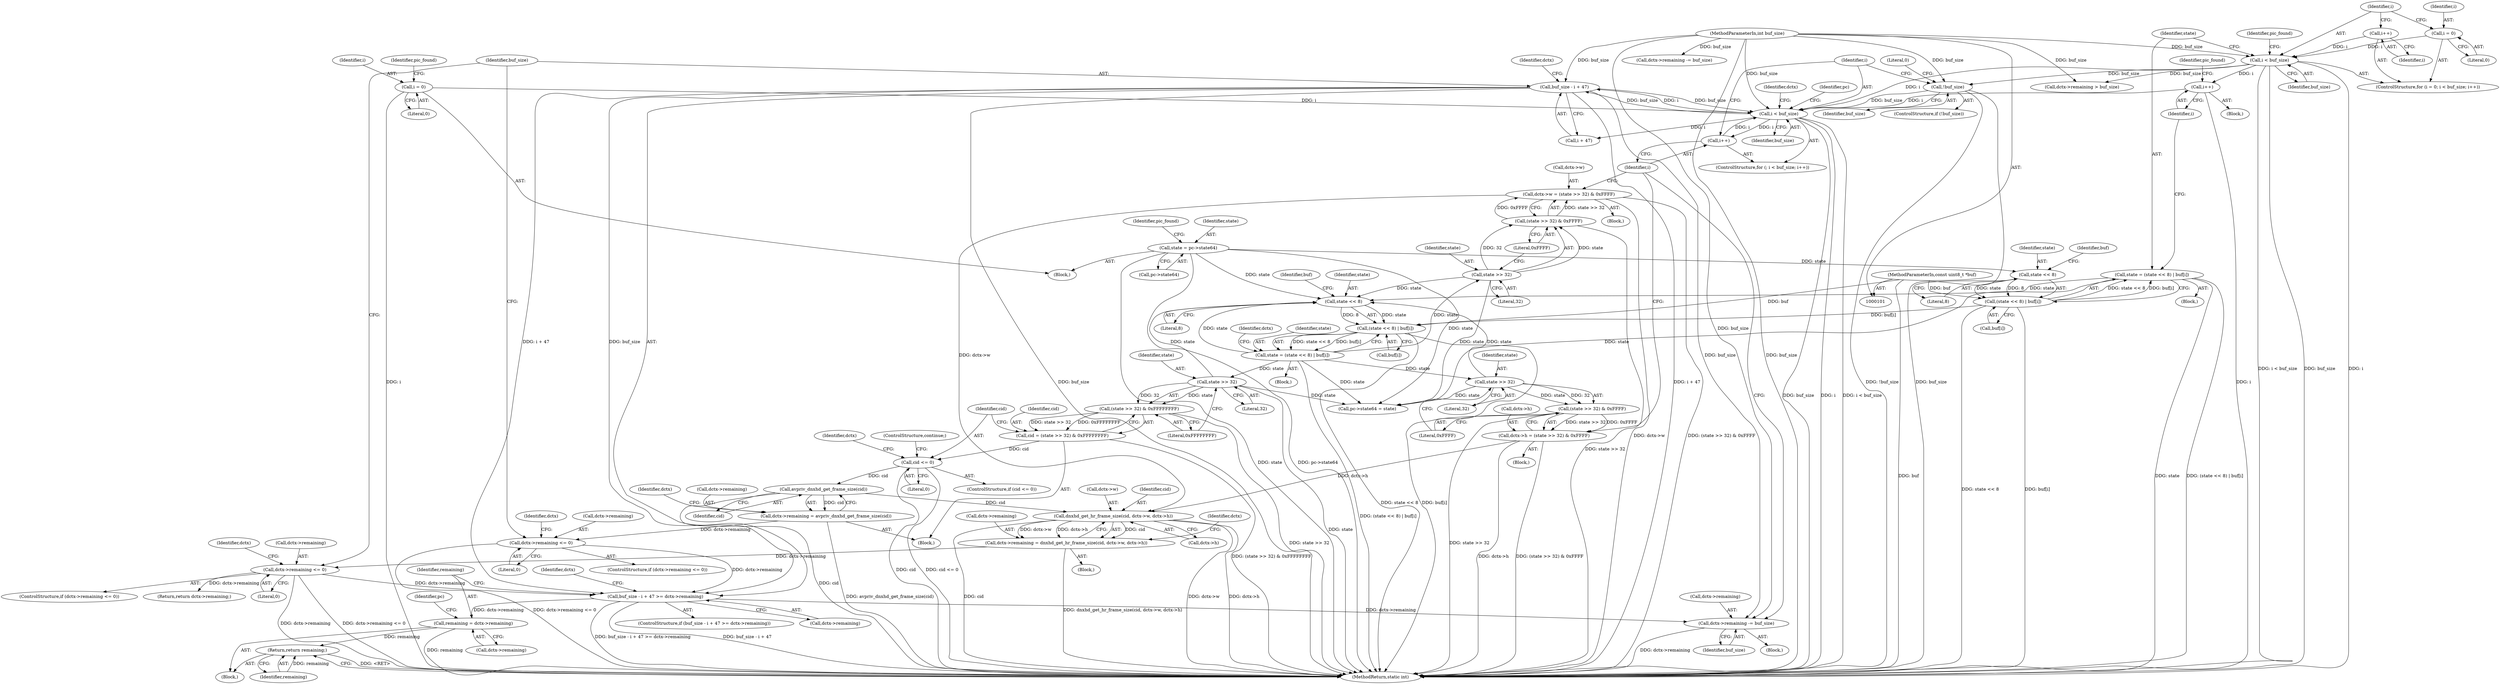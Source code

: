 digraph "0_FFmpeg_0a709e2a10b8288a0cc383547924ecfe285cef89@API" {
"1000292" [label="(Call,buf_size - i + 47 >= dctx->remaining)"];
"1000293" [label="(Call,buf_size - i + 47)"];
"1000183" [label="(Call,i < buf_size)"];
"1000186" [label="(Call,i++)"];
"1000126" [label="(Call,i = 0)"];
"1000153" [label="(Call,i++)"];
"1000137" [label="(Call,i < buf_size)"];
"1000140" [label="(Call,i++)"];
"1000134" [label="(Call,i = 0)"];
"1000104" [label="(MethodParameterIn,int buf_size)"];
"1000178" [label="(Call,!buf_size)"];
"1000263" [label="(Call,dctx->remaining <= 0)"];
"1000256" [label="(Call,dctx->remaining = avpriv_dnxhd_get_frame_size(cid))"];
"1000260" [label="(Call,avpriv_dnxhd_get_frame_size(cid))"];
"1000252" [label="(Call,cid <= 0)"];
"1000244" [label="(Call,cid = (state >> 32) & 0xFFFFFFFF)"];
"1000246" [label="(Call,(state >> 32) & 0xFFFFFFFF)"];
"1000247" [label="(Call,state >> 32)"];
"1000193" [label="(Call,state = (state << 8) | buf[i])"];
"1000195" [label="(Call,(state << 8) | buf[i])"];
"1000196" [label="(Call,state << 8)"];
"1000143" [label="(Call,state = (state << 8) | buf[i])"];
"1000145" [label="(Call,(state << 8) | buf[i])"];
"1000146" [label="(Call,state << 8)"];
"1000114" [label="(Call,state = pc->state64)"];
"1000103" [label="(MethodParameterIn,const uint8_t *buf)"];
"1000231" [label="(Call,state >> 32)"];
"1000214" [label="(Call,state >> 32)"];
"1000282" [label="(Call,dctx->remaining <= 0)"];
"1000269" [label="(Call,dctx->remaining = dnxhd_get_hr_frame_size(cid, dctx->w, dctx->h))"];
"1000273" [label="(Call,dnxhd_get_hr_frame_size(cid, dctx->w, dctx->h))"];
"1000226" [label="(Call,dctx->w = (state >> 32) & 0xFFFF)"];
"1000230" [label="(Call,(state >> 32) & 0xFFFF)"];
"1000209" [label="(Call,dctx->h = (state >> 32) & 0xFFFF)"];
"1000213" [label="(Call,(state >> 32) & 0xFFFF)"];
"1000303" [label="(Call,remaining = dctx->remaining)"];
"1000329" [label="(Return,return remaining;)"];
"1000333" [label="(Call,dctx->remaining -= buf_size)"];
"1000334" [label="(Call,dctx->remaining)"];
"1000253" [label="(Identifier,cid)"];
"1000264" [label="(Call,dctx->remaining)"];
"1000246" [label="(Call,(state >> 32) & 0xFFFFFFFF)"];
"1000251" [label="(ControlStructure,if (cid <= 0))"];
"1000293" [label="(Call,buf_size - i + 47)"];
"1000216" [label="(Literal,32)"];
"1000208" [label="(Block,)"];
"1000298" [label="(Call,dctx->remaining)"];
"1000105" [label="(Block,)"];
"1000333" [label="(Call,dctx->remaining -= buf_size)"];
"1000263" [label="(Call,dctx->remaining <= 0)"];
"1000210" [label="(Call,dctx->h)"];
"1000134" [label="(Call,i = 0)"];
"1000289" [label="(Identifier,dctx)"];
"1000390" [label="(Call,pc->state64 = state)"];
"1000270" [label="(Call,dctx->remaining)"];
"1000126" [label="(Call,i = 0)"];
"1000284" [label="(Identifier,dctx)"];
"1000128" [label="(Literal,0)"];
"1000209" [label="(Call,dctx->h = (state >> 32) & 0xFFFF)"];
"1000332" [label="(Block,)"];
"1000177" [label="(ControlStructure,if (!buf_size))"];
"1000231" [label="(Call,state >> 32)"];
"1000138" [label="(Identifier,i)"];
"1000225" [label="(Block,)"];
"1000343" [label="(Call,dctx->remaining > buf_size)"];
"1000397" [label="(MethodReturn,static int)"];
"1000257" [label="(Call,dctx->remaining)"];
"1000250" [label="(Literal,0xFFFFFFFF)"];
"1000179" [label="(Identifier,buf_size)"];
"1000195" [label="(Call,(state << 8) | buf[i])"];
"1000148" [label="(Literal,8)"];
"1000154" [label="(Identifier,i)"];
"1000193" [label="(Call,state = (state << 8) | buf[i])"];
"1000142" [label="(Block,)"];
"1000291" [label="(ControlStructure,if (buf_size - i + 47 >= dctx->remaining))"];
"1000269" [label="(Call,dctx->remaining = dnxhd_get_hr_frame_size(cid, dctx->w, dctx->h))"];
"1000149" [label="(Call,buf[i])"];
"1000294" [label="(Identifier,buf_size)"];
"1000387" [label="(Identifier,pc)"];
"1000283" [label="(Call,dctx->remaining)"];
"1000115" [label="(Identifier,state)"];
"1000226" [label="(Call,dctx->w = (state >> 32) & 0xFFFF)"];
"1000186" [label="(Call,i++)"];
"1000301" [label="(Block,)"];
"1000287" [label="(Return,return dctx->remaining;)"];
"1000248" [label="(Identifier,state)"];
"1000136" [label="(Literal,0)"];
"1000299" [label="(Identifier,dctx)"];
"1000116" [label="(Call,pc->state64)"];
"1000133" [label="(ControlStructure,for (i = 0; i < buf_size; i++))"];
"1000184" [label="(Identifier,i)"];
"1000275" [label="(Call,dctx->w)"];
"1000205" [label="(Identifier,dctx)"];
"1000197" [label="(Identifier,state)"];
"1000121" [label="(Identifier,pic_found)"];
"1000305" [label="(Call,dctx->remaining)"];
"1000194" [label="(Identifier,state)"];
"1000214" [label="(Call,state >> 32)"];
"1000335" [label="(Identifier,dctx)"];
"1000255" [label="(ControlStructure,continue;)"];
"1000217" [label="(Literal,0xFFFF)"];
"1000183" [label="(Call,i < buf_size)"];
"1000267" [label="(Literal,0)"];
"1000274" [label="(Identifier,cid)"];
"1000232" [label="(Identifier,state)"];
"1000271" [label="(Identifier,dctx)"];
"1000310" [label="(Identifier,pc)"];
"1000254" [label="(Literal,0)"];
"1000295" [label="(Call,i + 47)"];
"1000282" [label="(Call,dctx->remaining <= 0)"];
"1000286" [label="(Literal,0)"];
"1000244" [label="(Call,cid = (state >> 32) & 0xFFFFFFFF)"];
"1000156" [label="(Identifier,pic_found)"];
"1000273" [label="(Call,dnxhd_get_hr_frame_size(cid, dctx->w, dctx->h))"];
"1000281" [label="(ControlStructure,if (dctx->remaining <= 0))"];
"1000171" [label="(Identifier,pic_found)"];
"1000144" [label="(Identifier,state)"];
"1000247" [label="(Call,state >> 32)"];
"1000303" [label="(Call,remaining = dctx->remaining)"];
"1000292" [label="(Call,buf_size - i + 47 >= dctx->remaining)"];
"1000260" [label="(Call,avpriv_dnxhd_get_frame_size(cid))"];
"1000147" [label="(Identifier,state)"];
"1000141" [label="(Identifier,i)"];
"1000150" [label="(Identifier,buf)"];
"1000242" [label="(Block,)"];
"1000252" [label="(Call,cid <= 0)"];
"1000215" [label="(Identifier,state)"];
"1000187" [label="(Identifier,i)"];
"1000191" [label="(Identifier,dctx)"];
"1000227" [label="(Call,dctx->w)"];
"1000152" [label="(Block,)"];
"1000127" [label="(Identifier,i)"];
"1000137" [label="(Call,i < buf_size)"];
"1000140" [label="(Call,i++)"];
"1000153" [label="(Call,i++)"];
"1000145" [label="(Call,(state << 8) | buf[i])"];
"1000199" [label="(Call,buf[i])"];
"1000213" [label="(Call,(state >> 32) & 0xFFFF)"];
"1000139" [label="(Identifier,buf_size)"];
"1000200" [label="(Identifier,buf)"];
"1000265" [label="(Identifier,dctx)"];
"1000114" [label="(Call,state = pc->state64)"];
"1000245" [label="(Identifier,cid)"];
"1000268" [label="(Block,)"];
"1000349" [label="(Call,dctx->remaining -= buf_size)"];
"1000258" [label="(Identifier,dctx)"];
"1000230" [label="(Call,(state >> 32) & 0xFFFF)"];
"1000262" [label="(ControlStructure,if (dctx->remaining <= 0))"];
"1000103" [label="(MethodParameterIn,const uint8_t *buf)"];
"1000143" [label="(Call,state = (state << 8) | buf[i])"];
"1000256" [label="(Call,dctx->remaining = avpriv_dnxhd_get_frame_size(cid))"];
"1000104" [label="(MethodParameterIn,int buf_size)"];
"1000185" [label="(Identifier,buf_size)"];
"1000135" [label="(Identifier,i)"];
"1000181" [label="(Literal,0)"];
"1000198" [label="(Literal,8)"];
"1000233" [label="(Literal,32)"];
"1000304" [label="(Identifier,remaining)"];
"1000188" [label="(Block,)"];
"1000196" [label="(Call,state << 8)"];
"1000329" [label="(Return,return remaining;)"];
"1000330" [label="(Identifier,remaining)"];
"1000178" [label="(Call,!buf_size)"];
"1000278" [label="(Call,dctx->h)"];
"1000261" [label="(Identifier,cid)"];
"1000131" [label="(Identifier,pic_found)"];
"1000182" [label="(ControlStructure,for (; i < buf_size; i++))"];
"1000234" [label="(Literal,0xFFFF)"];
"1000146" [label="(Call,state << 8)"];
"1000337" [label="(Identifier,buf_size)"];
"1000249" [label="(Literal,32)"];
"1000292" -> "1000291"  [label="AST: "];
"1000292" -> "1000298"  [label="CFG: "];
"1000293" -> "1000292"  [label="AST: "];
"1000298" -> "1000292"  [label="AST: "];
"1000304" -> "1000292"  [label="CFG: "];
"1000335" -> "1000292"  [label="CFG: "];
"1000292" -> "1000397"  [label="DDG: buf_size - i + 47 >= dctx->remaining"];
"1000292" -> "1000397"  [label="DDG: buf_size - i + 47"];
"1000293" -> "1000292"  [label="DDG: buf_size"];
"1000293" -> "1000292"  [label="DDG: i + 47"];
"1000263" -> "1000292"  [label="DDG: dctx->remaining"];
"1000282" -> "1000292"  [label="DDG: dctx->remaining"];
"1000292" -> "1000303"  [label="DDG: dctx->remaining"];
"1000292" -> "1000333"  [label="DDG: dctx->remaining"];
"1000293" -> "1000295"  [label="CFG: "];
"1000294" -> "1000293"  [label="AST: "];
"1000295" -> "1000293"  [label="AST: "];
"1000299" -> "1000293"  [label="CFG: "];
"1000293" -> "1000397"  [label="DDG: buf_size"];
"1000293" -> "1000397"  [label="DDG: i + 47"];
"1000293" -> "1000183"  [label="DDG: buf_size"];
"1000183" -> "1000293"  [label="DDG: buf_size"];
"1000183" -> "1000293"  [label="DDG: i"];
"1000104" -> "1000293"  [label="DDG: buf_size"];
"1000293" -> "1000333"  [label="DDG: buf_size"];
"1000183" -> "1000182"  [label="AST: "];
"1000183" -> "1000185"  [label="CFG: "];
"1000184" -> "1000183"  [label="AST: "];
"1000185" -> "1000183"  [label="AST: "];
"1000191" -> "1000183"  [label="CFG: "];
"1000387" -> "1000183"  [label="CFG: "];
"1000183" -> "1000397"  [label="DDG: buf_size"];
"1000183" -> "1000397"  [label="DDG: i"];
"1000183" -> "1000397"  [label="DDG: i < buf_size"];
"1000186" -> "1000183"  [label="DDG: i"];
"1000126" -> "1000183"  [label="DDG: i"];
"1000153" -> "1000183"  [label="DDG: i"];
"1000137" -> "1000183"  [label="DDG: i"];
"1000178" -> "1000183"  [label="DDG: buf_size"];
"1000104" -> "1000183"  [label="DDG: buf_size"];
"1000183" -> "1000186"  [label="DDG: i"];
"1000183" -> "1000295"  [label="DDG: i"];
"1000186" -> "1000182"  [label="AST: "];
"1000186" -> "1000187"  [label="CFG: "];
"1000187" -> "1000186"  [label="AST: "];
"1000184" -> "1000186"  [label="CFG: "];
"1000126" -> "1000105"  [label="AST: "];
"1000126" -> "1000128"  [label="CFG: "];
"1000127" -> "1000126"  [label="AST: "];
"1000128" -> "1000126"  [label="AST: "];
"1000131" -> "1000126"  [label="CFG: "];
"1000126" -> "1000397"  [label="DDG: i"];
"1000153" -> "1000152"  [label="AST: "];
"1000153" -> "1000154"  [label="CFG: "];
"1000154" -> "1000153"  [label="AST: "];
"1000156" -> "1000153"  [label="CFG: "];
"1000153" -> "1000397"  [label="DDG: i"];
"1000137" -> "1000153"  [label="DDG: i"];
"1000137" -> "1000133"  [label="AST: "];
"1000137" -> "1000139"  [label="CFG: "];
"1000138" -> "1000137"  [label="AST: "];
"1000139" -> "1000137"  [label="AST: "];
"1000144" -> "1000137"  [label="CFG: "];
"1000171" -> "1000137"  [label="CFG: "];
"1000137" -> "1000397"  [label="DDG: buf_size"];
"1000137" -> "1000397"  [label="DDG: i"];
"1000137" -> "1000397"  [label="DDG: i < buf_size"];
"1000140" -> "1000137"  [label="DDG: i"];
"1000134" -> "1000137"  [label="DDG: i"];
"1000104" -> "1000137"  [label="DDG: buf_size"];
"1000137" -> "1000178"  [label="DDG: buf_size"];
"1000137" -> "1000343"  [label="DDG: buf_size"];
"1000140" -> "1000133"  [label="AST: "];
"1000140" -> "1000141"  [label="CFG: "];
"1000141" -> "1000140"  [label="AST: "];
"1000138" -> "1000140"  [label="CFG: "];
"1000134" -> "1000133"  [label="AST: "];
"1000134" -> "1000136"  [label="CFG: "];
"1000135" -> "1000134"  [label="AST: "];
"1000136" -> "1000134"  [label="AST: "];
"1000138" -> "1000134"  [label="CFG: "];
"1000104" -> "1000101"  [label="AST: "];
"1000104" -> "1000397"  [label="DDG: buf_size"];
"1000104" -> "1000178"  [label="DDG: buf_size"];
"1000104" -> "1000333"  [label="DDG: buf_size"];
"1000104" -> "1000343"  [label="DDG: buf_size"];
"1000104" -> "1000349"  [label="DDG: buf_size"];
"1000178" -> "1000177"  [label="AST: "];
"1000178" -> "1000179"  [label="CFG: "];
"1000179" -> "1000178"  [label="AST: "];
"1000181" -> "1000178"  [label="CFG: "];
"1000184" -> "1000178"  [label="CFG: "];
"1000178" -> "1000397"  [label="DDG: !buf_size"];
"1000178" -> "1000397"  [label="DDG: buf_size"];
"1000263" -> "1000262"  [label="AST: "];
"1000263" -> "1000267"  [label="CFG: "];
"1000264" -> "1000263"  [label="AST: "];
"1000267" -> "1000263"  [label="AST: "];
"1000271" -> "1000263"  [label="CFG: "];
"1000294" -> "1000263"  [label="CFG: "];
"1000263" -> "1000397"  [label="DDG: dctx->remaining <= 0"];
"1000256" -> "1000263"  [label="DDG: dctx->remaining"];
"1000256" -> "1000242"  [label="AST: "];
"1000256" -> "1000260"  [label="CFG: "];
"1000257" -> "1000256"  [label="AST: "];
"1000260" -> "1000256"  [label="AST: "];
"1000265" -> "1000256"  [label="CFG: "];
"1000256" -> "1000397"  [label="DDG: avpriv_dnxhd_get_frame_size(cid)"];
"1000260" -> "1000256"  [label="DDG: cid"];
"1000260" -> "1000261"  [label="CFG: "];
"1000261" -> "1000260"  [label="AST: "];
"1000260" -> "1000397"  [label="DDG: cid"];
"1000252" -> "1000260"  [label="DDG: cid"];
"1000260" -> "1000273"  [label="DDG: cid"];
"1000252" -> "1000251"  [label="AST: "];
"1000252" -> "1000254"  [label="CFG: "];
"1000253" -> "1000252"  [label="AST: "];
"1000254" -> "1000252"  [label="AST: "];
"1000255" -> "1000252"  [label="CFG: "];
"1000258" -> "1000252"  [label="CFG: "];
"1000252" -> "1000397"  [label="DDG: cid"];
"1000252" -> "1000397"  [label="DDG: cid <= 0"];
"1000244" -> "1000252"  [label="DDG: cid"];
"1000244" -> "1000242"  [label="AST: "];
"1000244" -> "1000246"  [label="CFG: "];
"1000245" -> "1000244"  [label="AST: "];
"1000246" -> "1000244"  [label="AST: "];
"1000253" -> "1000244"  [label="CFG: "];
"1000244" -> "1000397"  [label="DDG: (state >> 32) & 0xFFFFFFFF"];
"1000246" -> "1000244"  [label="DDG: state >> 32"];
"1000246" -> "1000244"  [label="DDG: 0xFFFFFFFF"];
"1000246" -> "1000250"  [label="CFG: "];
"1000247" -> "1000246"  [label="AST: "];
"1000250" -> "1000246"  [label="AST: "];
"1000246" -> "1000397"  [label="DDG: state >> 32"];
"1000247" -> "1000246"  [label="DDG: state"];
"1000247" -> "1000246"  [label="DDG: 32"];
"1000247" -> "1000249"  [label="CFG: "];
"1000248" -> "1000247"  [label="AST: "];
"1000249" -> "1000247"  [label="AST: "];
"1000250" -> "1000247"  [label="CFG: "];
"1000247" -> "1000397"  [label="DDG: state"];
"1000247" -> "1000196"  [label="DDG: state"];
"1000193" -> "1000247"  [label="DDG: state"];
"1000247" -> "1000390"  [label="DDG: state"];
"1000193" -> "1000188"  [label="AST: "];
"1000193" -> "1000195"  [label="CFG: "];
"1000194" -> "1000193"  [label="AST: "];
"1000195" -> "1000193"  [label="AST: "];
"1000205" -> "1000193"  [label="CFG: "];
"1000193" -> "1000397"  [label="DDG: (state << 8) | buf[i]"];
"1000195" -> "1000193"  [label="DDG: state << 8"];
"1000195" -> "1000193"  [label="DDG: buf[i]"];
"1000193" -> "1000196"  [label="DDG: state"];
"1000193" -> "1000214"  [label="DDG: state"];
"1000193" -> "1000231"  [label="DDG: state"];
"1000193" -> "1000390"  [label="DDG: state"];
"1000195" -> "1000199"  [label="CFG: "];
"1000196" -> "1000195"  [label="AST: "];
"1000199" -> "1000195"  [label="AST: "];
"1000195" -> "1000397"  [label="DDG: buf[i]"];
"1000195" -> "1000397"  [label="DDG: state << 8"];
"1000196" -> "1000195"  [label="DDG: state"];
"1000196" -> "1000195"  [label="DDG: 8"];
"1000145" -> "1000195"  [label="DDG: buf[i]"];
"1000103" -> "1000195"  [label="DDG: buf"];
"1000196" -> "1000198"  [label="CFG: "];
"1000197" -> "1000196"  [label="AST: "];
"1000198" -> "1000196"  [label="AST: "];
"1000200" -> "1000196"  [label="CFG: "];
"1000143" -> "1000196"  [label="DDG: state"];
"1000114" -> "1000196"  [label="DDG: state"];
"1000231" -> "1000196"  [label="DDG: state"];
"1000214" -> "1000196"  [label="DDG: state"];
"1000143" -> "1000142"  [label="AST: "];
"1000143" -> "1000145"  [label="CFG: "];
"1000144" -> "1000143"  [label="AST: "];
"1000145" -> "1000143"  [label="AST: "];
"1000154" -> "1000143"  [label="CFG: "];
"1000143" -> "1000397"  [label="DDG: state"];
"1000143" -> "1000397"  [label="DDG: (state << 8) | buf[i]"];
"1000145" -> "1000143"  [label="DDG: state << 8"];
"1000145" -> "1000143"  [label="DDG: buf[i]"];
"1000143" -> "1000390"  [label="DDG: state"];
"1000145" -> "1000149"  [label="CFG: "];
"1000146" -> "1000145"  [label="AST: "];
"1000149" -> "1000145"  [label="AST: "];
"1000145" -> "1000397"  [label="DDG: buf[i]"];
"1000145" -> "1000397"  [label="DDG: state << 8"];
"1000146" -> "1000145"  [label="DDG: state"];
"1000146" -> "1000145"  [label="DDG: 8"];
"1000103" -> "1000145"  [label="DDG: buf"];
"1000146" -> "1000148"  [label="CFG: "];
"1000147" -> "1000146"  [label="AST: "];
"1000148" -> "1000146"  [label="AST: "];
"1000150" -> "1000146"  [label="CFG: "];
"1000114" -> "1000146"  [label="DDG: state"];
"1000114" -> "1000105"  [label="AST: "];
"1000114" -> "1000116"  [label="CFG: "];
"1000115" -> "1000114"  [label="AST: "];
"1000116" -> "1000114"  [label="AST: "];
"1000121" -> "1000114"  [label="CFG: "];
"1000114" -> "1000397"  [label="DDG: state"];
"1000114" -> "1000397"  [label="DDG: pc->state64"];
"1000114" -> "1000390"  [label="DDG: state"];
"1000103" -> "1000101"  [label="AST: "];
"1000103" -> "1000397"  [label="DDG: buf"];
"1000231" -> "1000230"  [label="AST: "];
"1000231" -> "1000233"  [label="CFG: "];
"1000232" -> "1000231"  [label="AST: "];
"1000233" -> "1000231"  [label="AST: "];
"1000234" -> "1000231"  [label="CFG: "];
"1000231" -> "1000230"  [label="DDG: state"];
"1000231" -> "1000230"  [label="DDG: 32"];
"1000231" -> "1000390"  [label="DDG: state"];
"1000214" -> "1000213"  [label="AST: "];
"1000214" -> "1000216"  [label="CFG: "];
"1000215" -> "1000214"  [label="AST: "];
"1000216" -> "1000214"  [label="AST: "];
"1000217" -> "1000214"  [label="CFG: "];
"1000214" -> "1000213"  [label="DDG: state"];
"1000214" -> "1000213"  [label="DDG: 32"];
"1000214" -> "1000390"  [label="DDG: state"];
"1000282" -> "1000281"  [label="AST: "];
"1000282" -> "1000286"  [label="CFG: "];
"1000283" -> "1000282"  [label="AST: "];
"1000286" -> "1000282"  [label="AST: "];
"1000289" -> "1000282"  [label="CFG: "];
"1000294" -> "1000282"  [label="CFG: "];
"1000282" -> "1000397"  [label="DDG: dctx->remaining <= 0"];
"1000282" -> "1000397"  [label="DDG: dctx->remaining"];
"1000269" -> "1000282"  [label="DDG: dctx->remaining"];
"1000282" -> "1000287"  [label="DDG: dctx->remaining"];
"1000269" -> "1000268"  [label="AST: "];
"1000269" -> "1000273"  [label="CFG: "];
"1000270" -> "1000269"  [label="AST: "];
"1000273" -> "1000269"  [label="AST: "];
"1000284" -> "1000269"  [label="CFG: "];
"1000269" -> "1000397"  [label="DDG: dnxhd_get_hr_frame_size(cid, dctx->w, dctx->h)"];
"1000273" -> "1000269"  [label="DDG: cid"];
"1000273" -> "1000269"  [label="DDG: dctx->w"];
"1000273" -> "1000269"  [label="DDG: dctx->h"];
"1000273" -> "1000278"  [label="CFG: "];
"1000274" -> "1000273"  [label="AST: "];
"1000275" -> "1000273"  [label="AST: "];
"1000278" -> "1000273"  [label="AST: "];
"1000273" -> "1000397"  [label="DDG: dctx->w"];
"1000273" -> "1000397"  [label="DDG: cid"];
"1000273" -> "1000397"  [label="DDG: dctx->h"];
"1000226" -> "1000273"  [label="DDG: dctx->w"];
"1000209" -> "1000273"  [label="DDG: dctx->h"];
"1000226" -> "1000225"  [label="AST: "];
"1000226" -> "1000230"  [label="CFG: "];
"1000227" -> "1000226"  [label="AST: "];
"1000230" -> "1000226"  [label="AST: "];
"1000187" -> "1000226"  [label="CFG: "];
"1000226" -> "1000397"  [label="DDG: dctx->w"];
"1000226" -> "1000397"  [label="DDG: (state >> 32) & 0xFFFF"];
"1000230" -> "1000226"  [label="DDG: state >> 32"];
"1000230" -> "1000226"  [label="DDG: 0xFFFF"];
"1000230" -> "1000234"  [label="CFG: "];
"1000234" -> "1000230"  [label="AST: "];
"1000230" -> "1000397"  [label="DDG: state >> 32"];
"1000209" -> "1000208"  [label="AST: "];
"1000209" -> "1000213"  [label="CFG: "];
"1000210" -> "1000209"  [label="AST: "];
"1000213" -> "1000209"  [label="AST: "];
"1000187" -> "1000209"  [label="CFG: "];
"1000209" -> "1000397"  [label="DDG: dctx->h"];
"1000209" -> "1000397"  [label="DDG: (state >> 32) & 0xFFFF"];
"1000213" -> "1000209"  [label="DDG: state >> 32"];
"1000213" -> "1000209"  [label="DDG: 0xFFFF"];
"1000213" -> "1000217"  [label="CFG: "];
"1000217" -> "1000213"  [label="AST: "];
"1000213" -> "1000397"  [label="DDG: state >> 32"];
"1000303" -> "1000301"  [label="AST: "];
"1000303" -> "1000305"  [label="CFG: "];
"1000304" -> "1000303"  [label="AST: "];
"1000305" -> "1000303"  [label="AST: "];
"1000310" -> "1000303"  [label="CFG: "];
"1000303" -> "1000397"  [label="DDG: remaining"];
"1000303" -> "1000329"  [label="DDG: remaining"];
"1000329" -> "1000301"  [label="AST: "];
"1000329" -> "1000330"  [label="CFG: "];
"1000330" -> "1000329"  [label="AST: "];
"1000397" -> "1000329"  [label="CFG: "];
"1000329" -> "1000397"  [label="DDG: <RET>"];
"1000330" -> "1000329"  [label="DDG: remaining"];
"1000333" -> "1000332"  [label="AST: "];
"1000333" -> "1000337"  [label="CFG: "];
"1000334" -> "1000333"  [label="AST: "];
"1000337" -> "1000333"  [label="AST: "];
"1000187" -> "1000333"  [label="CFG: "];
"1000333" -> "1000397"  [label="DDG: dctx->remaining"];
}
